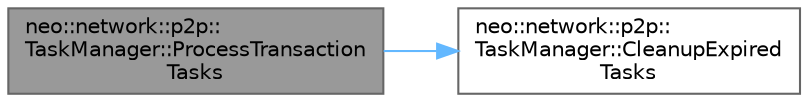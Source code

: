 digraph "neo::network::p2p::TaskManager::ProcessTransactionTasks"
{
 // LATEX_PDF_SIZE
  bgcolor="transparent";
  edge [fontname=Helvetica,fontsize=10,labelfontname=Helvetica,labelfontsize=10];
  node [fontname=Helvetica,fontsize=10,shape=box,height=0.2,width=0.4];
  rankdir="LR";
  Node1 [id="Node000001",label="neo::network::p2p::\lTaskManager::ProcessTransaction\lTasks",height=0.2,width=0.4,color="gray40", fillcolor="grey60", style="filled", fontcolor="black",tooltip="Processes transaction tasks."];
  Node1 -> Node2 [id="edge1_Node000001_Node000002",color="steelblue1",style="solid",tooltip=" "];
  Node2 [id="Node000002",label="neo::network::p2p::\lTaskManager::CleanupExpired\lTasks",height=0.2,width=0.4,color="grey40", fillcolor="white", style="filled",URL="$classneo_1_1network_1_1p2p_1_1_task_manager.html#aff3c0106795c57bcb1d8408ddbf2b7d0",tooltip="Cleans up expired tasks."];
}
